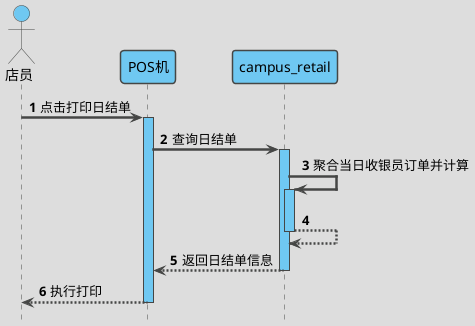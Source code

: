 @startuml
'https://plantuml.com/sequence-diagram
'隐藏脚注
hide footbox

'使用 toy 主题
!theme toy

'自动激活
autoActivate on

'编号
autonumber 1

'隐藏孤立的参与者
hide unlinked

'文字对齐，向左对齐
skinparam sequenceMessageAlign left

'箭头粗度
skinparam sequenceArrowThickness 2.5

' 皮肤
skinparam sequence {
    LifeLineBackgroundColor #6FC8F2
    ParticipantBackgroundColor #6FC8F2
    ParticipantFontColor black
    ActorBackgroundColor #6FC8F2
    ActorFontColor black
}

actor 店员 as shopper
participant POS机 as pos
participant new_retail_pos

shopper -> pos : 点击打印日结单
pos -> campus_retail : 查询日结单
campus_retail -> campus_retail : 聚合当日收银员订单并计算
return
return 返回日结单信息
return 执行打印



@enduml